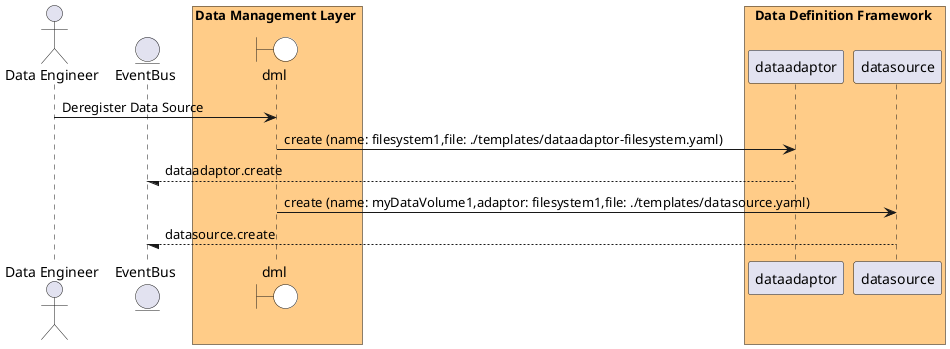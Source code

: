 @startuml

actor "Data Engineer"


entity EventBus

box Data Management Layer #ffcc88
    boundary dml #white
end box


box Data Definition Framework #ffcc88
            participant dataadaptor
            participant datasource
    end box


"Data Engineer" -> dml: Deregister Data Source

    dml -> "dataadaptor": create (name: filesystem1,file: ./templates/dataadaptor-filesystem.yaml)

    "dataadaptor" --/ EventBus: dataadaptor.create

    dml -> "datasource": create (name: myDataVolume1,adaptor: filesystem1,file: ./templates/datasource.yaml)

    "datasource" --/ EventBus: datasource.create



@enduml
